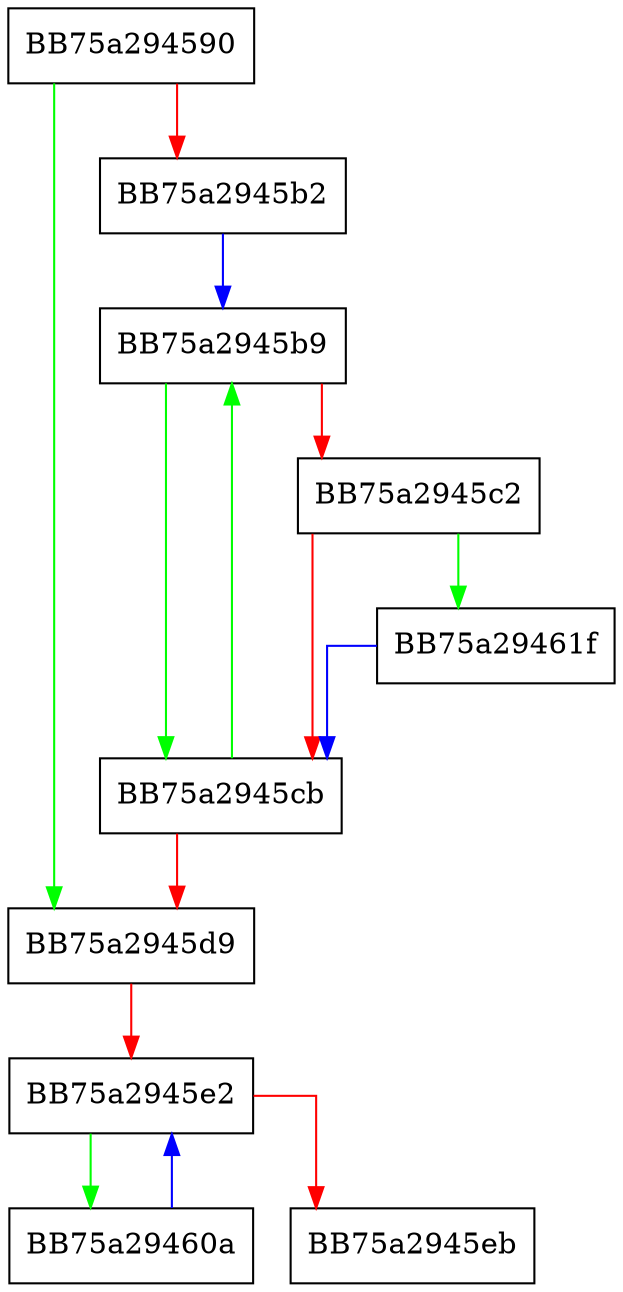 digraph whereInfoFree {
  node [shape="box"];
  graph [splines=ortho];
  BB75a294590 -> BB75a2945d9 [color="green"];
  BB75a294590 -> BB75a2945b2 [color="red"];
  BB75a2945b2 -> BB75a2945b9 [color="blue"];
  BB75a2945b9 -> BB75a2945cb [color="green"];
  BB75a2945b9 -> BB75a2945c2 [color="red"];
  BB75a2945c2 -> BB75a29461f [color="green"];
  BB75a2945c2 -> BB75a2945cb [color="red"];
  BB75a2945cb -> BB75a2945b9 [color="green"];
  BB75a2945cb -> BB75a2945d9 [color="red"];
  BB75a2945d9 -> BB75a2945e2 [color="red"];
  BB75a2945e2 -> BB75a29460a [color="green"];
  BB75a2945e2 -> BB75a2945eb [color="red"];
  BB75a29460a -> BB75a2945e2 [color="blue"];
  BB75a29461f -> BB75a2945cb [color="blue"];
}